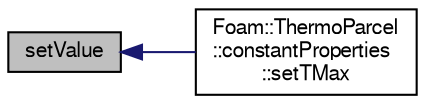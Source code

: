 digraph "setValue"
{
  bgcolor="transparent";
  edge [fontname="FreeSans",fontsize="10",labelfontname="FreeSans",labelfontsize="10"];
  node [fontname="FreeSans",fontsize="10",shape=record];
  rankdir="LR";
  Node32 [label="setValue",height=0.2,width=0.4,color="black", fillcolor="grey75", style="filled", fontcolor="black"];
  Node32 -> Node33 [dir="back",color="midnightblue",fontsize="10",style="solid",fontname="FreeSans"];
  Node33 [label="Foam::ThermoParcel\l::constantProperties\l::setTMax",height=0.2,width=0.4,color="black",URL="$a23942.html#a545cb3c5aa46d7d770d2de4fb3895690",tooltip="Set the maximum temperature [K]. "];
}

